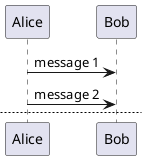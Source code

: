 @startuml pagefige
Alice -> Bob : message 1
Alice -> Bob : message 2

newpage
Alice -> Bob : message 3
Alice -> Bob : message 4

newpage A title for the\nlast page

Alice -> Bob : message 5
Alice -> Bob : message 6
@enduml
